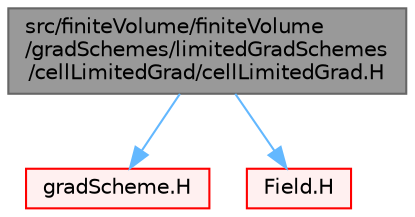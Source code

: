 digraph "src/finiteVolume/finiteVolume/gradSchemes/limitedGradSchemes/cellLimitedGrad/cellLimitedGrad.H"
{
 // LATEX_PDF_SIZE
  bgcolor="transparent";
  edge [fontname=Helvetica,fontsize=10,labelfontname=Helvetica,labelfontsize=10];
  node [fontname=Helvetica,fontsize=10,shape=box,height=0.2,width=0.4];
  Node1 [id="Node000001",label="src/finiteVolume/finiteVolume\l/gradSchemes/limitedGradSchemes\l/cellLimitedGrad/cellLimitedGrad.H",height=0.2,width=0.4,color="gray40", fillcolor="grey60", style="filled", fontcolor="black",tooltip=" "];
  Node1 -> Node2 [id="edge1_Node000001_Node000002",color="steelblue1",style="solid",tooltip=" "];
  Node2 [id="Node000002",label="gradScheme.H",height=0.2,width=0.4,color="red", fillcolor="#FFF0F0", style="filled",URL="$gradScheme_8H.html",tooltip=" "];
  Node1 -> Node148 [id="edge2_Node000001_Node000148",color="steelblue1",style="solid",tooltip=" "];
  Node148 [id="Node000148",label="Field.H",height=0.2,width=0.4,color="red", fillcolor="#FFF0F0", style="filled",URL="$Field_8H.html",tooltip=" "];
}
